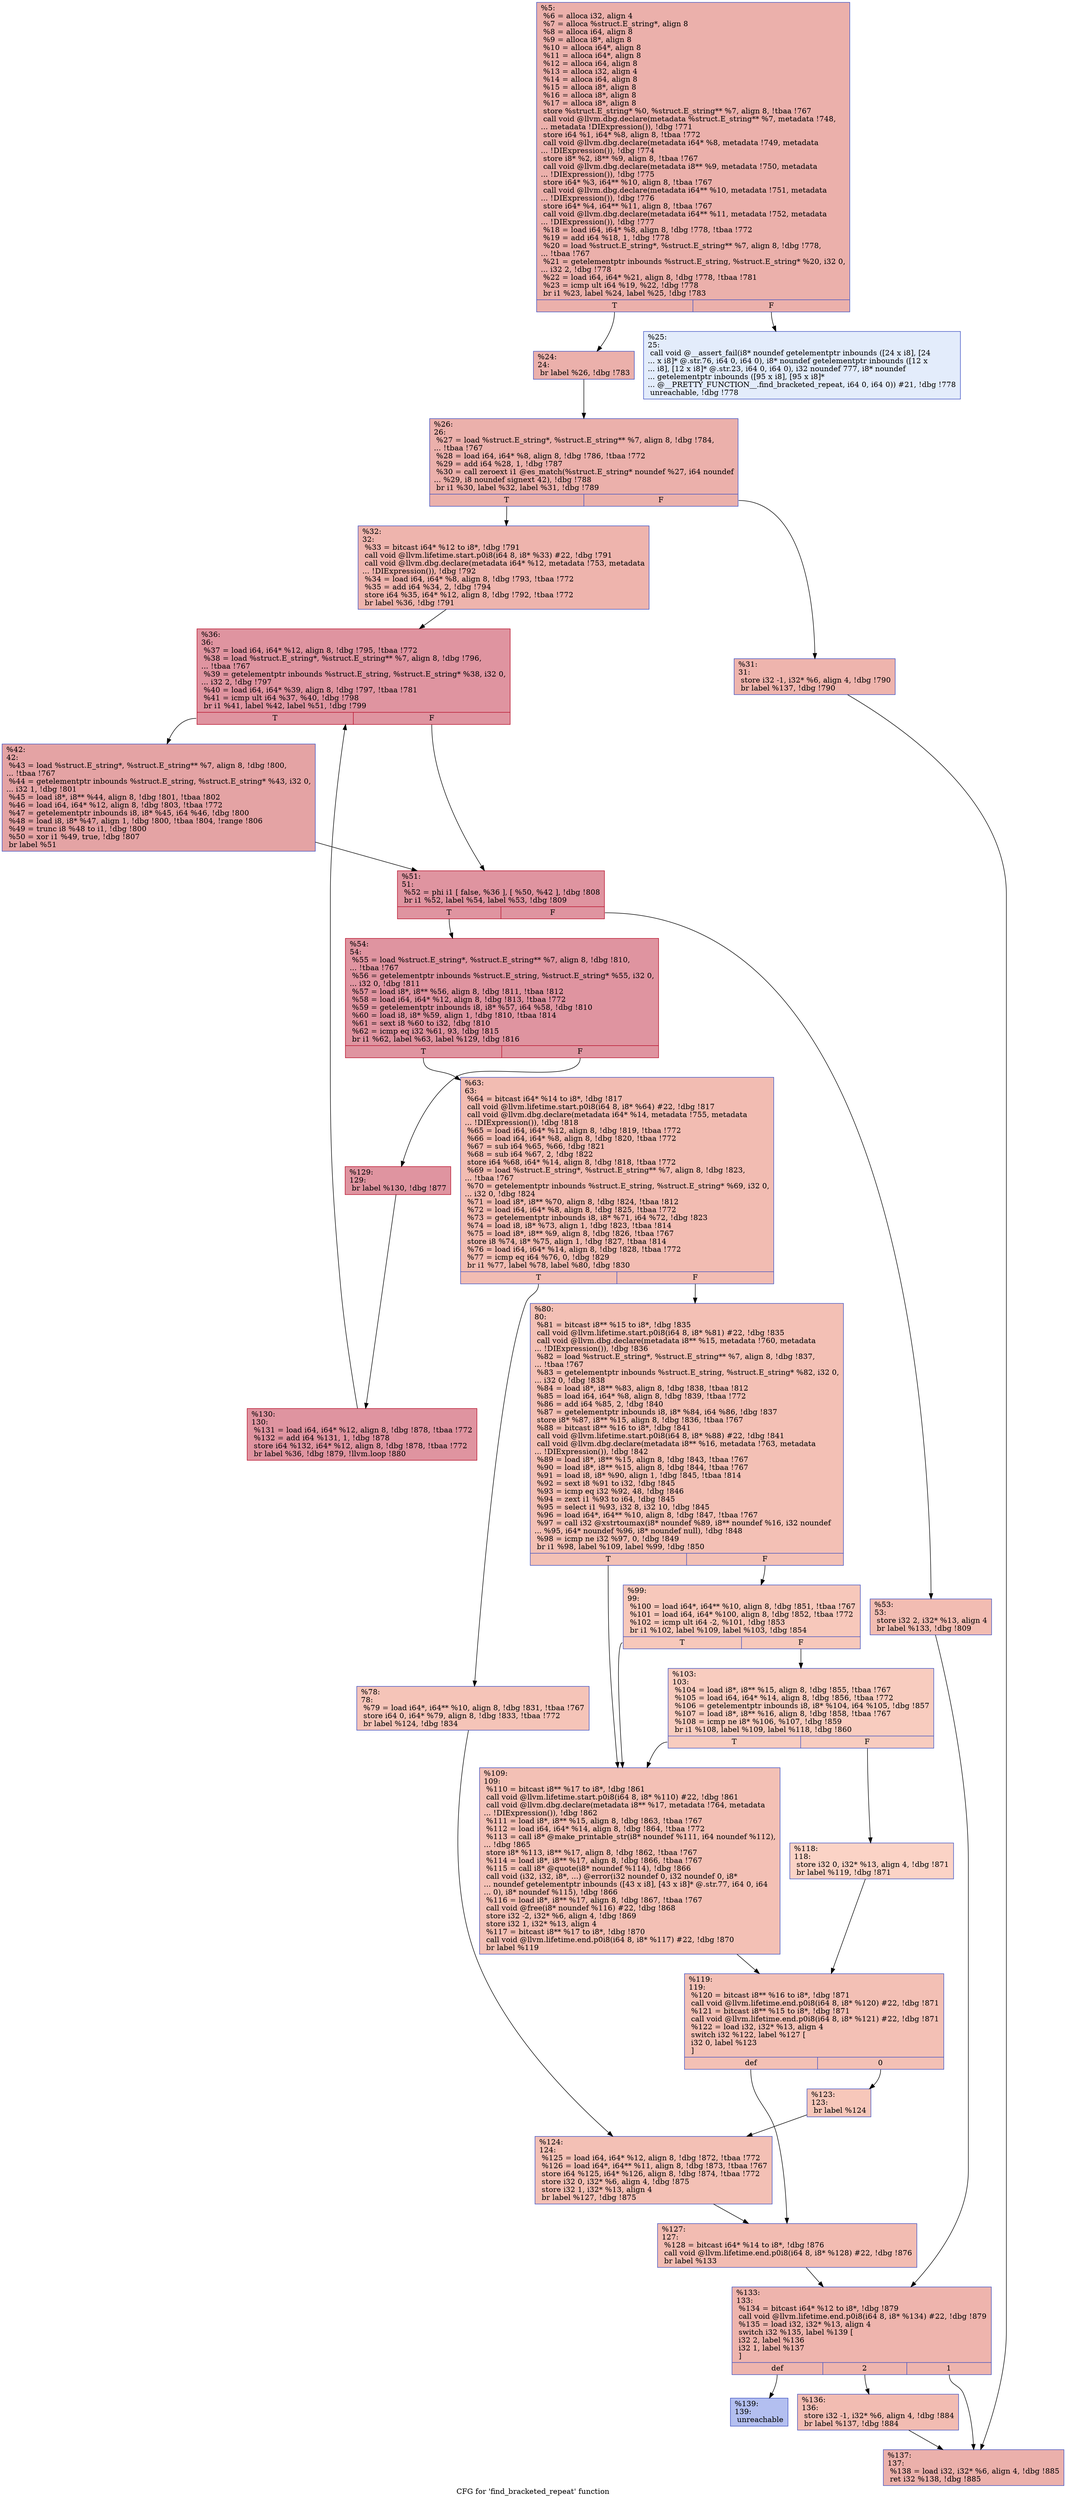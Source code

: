 digraph "CFG for 'find_bracketed_repeat' function" {
	label="CFG for 'find_bracketed_repeat' function";

	Node0x11976d0 [shape=record,color="#3d50c3ff", style=filled, fillcolor="#d24b4070",label="{%5:\l  %6 = alloca i32, align 4\l  %7 = alloca %struct.E_string*, align 8\l  %8 = alloca i64, align 8\l  %9 = alloca i8*, align 8\l  %10 = alloca i64*, align 8\l  %11 = alloca i64*, align 8\l  %12 = alloca i64, align 8\l  %13 = alloca i32, align 4\l  %14 = alloca i64, align 8\l  %15 = alloca i8*, align 8\l  %16 = alloca i8*, align 8\l  %17 = alloca i8*, align 8\l  store %struct.E_string* %0, %struct.E_string** %7, align 8, !tbaa !767\l  call void @llvm.dbg.declare(metadata %struct.E_string** %7, metadata !748,\l... metadata !DIExpression()), !dbg !771\l  store i64 %1, i64* %8, align 8, !tbaa !772\l  call void @llvm.dbg.declare(metadata i64* %8, metadata !749, metadata\l... !DIExpression()), !dbg !774\l  store i8* %2, i8** %9, align 8, !tbaa !767\l  call void @llvm.dbg.declare(metadata i8** %9, metadata !750, metadata\l... !DIExpression()), !dbg !775\l  store i64* %3, i64** %10, align 8, !tbaa !767\l  call void @llvm.dbg.declare(metadata i64** %10, metadata !751, metadata\l... !DIExpression()), !dbg !776\l  store i64* %4, i64** %11, align 8, !tbaa !767\l  call void @llvm.dbg.declare(metadata i64** %11, metadata !752, metadata\l... !DIExpression()), !dbg !777\l  %18 = load i64, i64* %8, align 8, !dbg !778, !tbaa !772\l  %19 = add i64 %18, 1, !dbg !778\l  %20 = load %struct.E_string*, %struct.E_string** %7, align 8, !dbg !778,\l... !tbaa !767\l  %21 = getelementptr inbounds %struct.E_string, %struct.E_string* %20, i32 0,\l... i32 2, !dbg !778\l  %22 = load i64, i64* %21, align 8, !dbg !778, !tbaa !781\l  %23 = icmp ult i64 %19, %22, !dbg !778\l  br i1 %23, label %24, label %25, !dbg !783\l|{<s0>T|<s1>F}}"];
	Node0x11976d0:s0 -> Node0x1199f00;
	Node0x11976d0:s1 -> Node0x1199f50;
	Node0x1199f00 [shape=record,color="#3d50c3ff", style=filled, fillcolor="#d24b4070",label="{%24:\l24:                                               \l  br label %26, !dbg !783\l}"];
	Node0x1199f00 -> Node0x1199fa0;
	Node0x1199f50 [shape=record,color="#3d50c3ff", style=filled, fillcolor="#bfd3f670",label="{%25:\l25:                                               \l  call void @__assert_fail(i8* noundef getelementptr inbounds ([24 x i8], [24\l... x i8]* @.str.76, i64 0, i64 0), i8* noundef getelementptr inbounds ([12 x\l... i8], [12 x i8]* @.str.23, i64 0, i64 0), i32 noundef 777, i8* noundef\l... getelementptr inbounds ([95 x i8], [95 x i8]*\l... @__PRETTY_FUNCTION__.find_bracketed_repeat, i64 0, i64 0)) #21, !dbg !778\l  unreachable, !dbg !778\l}"];
	Node0x1199fa0 [shape=record,color="#3d50c3ff", style=filled, fillcolor="#d24b4070",label="{%26:\l26:                                               \l  %27 = load %struct.E_string*, %struct.E_string** %7, align 8, !dbg !784,\l... !tbaa !767\l  %28 = load i64, i64* %8, align 8, !dbg !786, !tbaa !772\l  %29 = add i64 %28, 1, !dbg !787\l  %30 = call zeroext i1 @es_match(%struct.E_string* noundef %27, i64 noundef\l... %29, i8 noundef signext 42), !dbg !788\l  br i1 %30, label %32, label %31, !dbg !789\l|{<s0>T|<s1>F}}"];
	Node0x1199fa0:s0 -> Node0x119a040;
	Node0x1199fa0:s1 -> Node0x1199ff0;
	Node0x1199ff0 [shape=record,color="#3d50c3ff", style=filled, fillcolor="#d8564670",label="{%31:\l31:                                               \l  store i32 -1, i32* %6, align 4, !dbg !790\l  br label %137, !dbg !790\l}"];
	Node0x1199ff0 -> Node0x119a6d0;
	Node0x119a040 [shape=record,color="#3d50c3ff", style=filled, fillcolor="#d8564670",label="{%32:\l32:                                               \l  %33 = bitcast i64* %12 to i8*, !dbg !791\l  call void @llvm.lifetime.start.p0i8(i64 8, i8* %33) #22, !dbg !791\l  call void @llvm.dbg.declare(metadata i64* %12, metadata !753, metadata\l... !DIExpression()), !dbg !792\l  %34 = load i64, i64* %8, align 8, !dbg !793, !tbaa !772\l  %35 = add i64 %34, 2, !dbg !794\l  store i64 %35, i64* %12, align 8, !dbg !792, !tbaa !772\l  br label %36, !dbg !791\l}"];
	Node0x119a040 -> Node0x119a090;
	Node0x119a090 [shape=record,color="#b70d28ff", style=filled, fillcolor="#b70d2870",label="{%36:\l36:                                               \l  %37 = load i64, i64* %12, align 8, !dbg !795, !tbaa !772\l  %38 = load %struct.E_string*, %struct.E_string** %7, align 8, !dbg !796,\l... !tbaa !767\l  %39 = getelementptr inbounds %struct.E_string, %struct.E_string* %38, i32 0,\l... i32 2, !dbg !797\l  %40 = load i64, i64* %39, align 8, !dbg !797, !tbaa !781\l  %41 = icmp ult i64 %37, %40, !dbg !798\l  br i1 %41, label %42, label %51, !dbg !799\l|{<s0>T|<s1>F}}"];
	Node0x119a090:s0 -> Node0x119a0e0;
	Node0x119a090:s1 -> Node0x119a130;
	Node0x119a0e0 [shape=record,color="#3d50c3ff", style=filled, fillcolor="#c32e3170",label="{%42:\l42:                                               \l  %43 = load %struct.E_string*, %struct.E_string** %7, align 8, !dbg !800,\l... !tbaa !767\l  %44 = getelementptr inbounds %struct.E_string, %struct.E_string* %43, i32 0,\l... i32 1, !dbg !801\l  %45 = load i8*, i8** %44, align 8, !dbg !801, !tbaa !802\l  %46 = load i64, i64* %12, align 8, !dbg !803, !tbaa !772\l  %47 = getelementptr inbounds i8, i8* %45, i64 %46, !dbg !800\l  %48 = load i8, i8* %47, align 1, !dbg !800, !tbaa !804, !range !806\l  %49 = trunc i8 %48 to i1, !dbg !800\l  %50 = xor i1 %49, true, !dbg !807\l  br label %51\l}"];
	Node0x119a0e0 -> Node0x119a130;
	Node0x119a130 [shape=record,color="#b70d28ff", style=filled, fillcolor="#b70d2870",label="{%51:\l51:                                               \l  %52 = phi i1 [ false, %36 ], [ %50, %42 ], !dbg !808\l  br i1 %52, label %54, label %53, !dbg !809\l|{<s0>T|<s1>F}}"];
	Node0x119a130:s0 -> Node0x119a1d0;
	Node0x119a130:s1 -> Node0x119a180;
	Node0x119a180 [shape=record,color="#3d50c3ff", style=filled, fillcolor="#e1675170",label="{%53:\l53:                                               \l  store i32 2, i32* %13, align 4\l  br label %133, !dbg !809\l}"];
	Node0x119a180 -> Node0x119a630;
	Node0x119a1d0 [shape=record,color="#b70d28ff", style=filled, fillcolor="#b70d2870",label="{%54:\l54:                                               \l  %55 = load %struct.E_string*, %struct.E_string** %7, align 8, !dbg !810,\l... !tbaa !767\l  %56 = getelementptr inbounds %struct.E_string, %struct.E_string* %55, i32 0,\l... i32 0, !dbg !811\l  %57 = load i8*, i8** %56, align 8, !dbg !811, !tbaa !812\l  %58 = load i64, i64* %12, align 8, !dbg !813, !tbaa !772\l  %59 = getelementptr inbounds i8, i8* %57, i64 %58, !dbg !810\l  %60 = load i8, i8* %59, align 1, !dbg !810, !tbaa !814\l  %61 = sext i8 %60 to i32, !dbg !810\l  %62 = icmp eq i32 %61, 93, !dbg !815\l  br i1 %62, label %63, label %129, !dbg !816\l|{<s0>T|<s1>F}}"];
	Node0x119a1d0:s0 -> Node0x119a220;
	Node0x119a1d0:s1 -> Node0x119a590;
	Node0x119a220 [shape=record,color="#3d50c3ff", style=filled, fillcolor="#e1675170",label="{%63:\l63:                                               \l  %64 = bitcast i64* %14 to i8*, !dbg !817\l  call void @llvm.lifetime.start.p0i8(i64 8, i8* %64) #22, !dbg !817\l  call void @llvm.dbg.declare(metadata i64* %14, metadata !755, metadata\l... !DIExpression()), !dbg !818\l  %65 = load i64, i64* %12, align 8, !dbg !819, !tbaa !772\l  %66 = load i64, i64* %8, align 8, !dbg !820, !tbaa !772\l  %67 = sub i64 %65, %66, !dbg !821\l  %68 = sub i64 %67, 2, !dbg !822\l  store i64 %68, i64* %14, align 8, !dbg !818, !tbaa !772\l  %69 = load %struct.E_string*, %struct.E_string** %7, align 8, !dbg !823,\l... !tbaa !767\l  %70 = getelementptr inbounds %struct.E_string, %struct.E_string* %69, i32 0,\l... i32 0, !dbg !824\l  %71 = load i8*, i8** %70, align 8, !dbg !824, !tbaa !812\l  %72 = load i64, i64* %8, align 8, !dbg !825, !tbaa !772\l  %73 = getelementptr inbounds i8, i8* %71, i64 %72, !dbg !823\l  %74 = load i8, i8* %73, align 1, !dbg !823, !tbaa !814\l  %75 = load i8*, i8** %9, align 8, !dbg !826, !tbaa !767\l  store i8 %74, i8* %75, align 1, !dbg !827, !tbaa !814\l  %76 = load i64, i64* %14, align 8, !dbg !828, !tbaa !772\l  %77 = icmp eq i64 %76, 0, !dbg !829\l  br i1 %77, label %78, label %80, !dbg !830\l|{<s0>T|<s1>F}}"];
	Node0x119a220:s0 -> Node0x119a270;
	Node0x119a220:s1 -> Node0x119a2c0;
	Node0x119a270 [shape=record,color="#3d50c3ff", style=filled, fillcolor="#e97a5f70",label="{%78:\l78:                                               \l  %79 = load i64*, i64** %10, align 8, !dbg !831, !tbaa !767\l  store i64 0, i64* %79, align 8, !dbg !833, !tbaa !772\l  br label %124, !dbg !834\l}"];
	Node0x119a270 -> Node0x119a4f0;
	Node0x119a2c0 [shape=record,color="#3d50c3ff", style=filled, fillcolor="#e5705870",label="{%80:\l80:                                               \l  %81 = bitcast i8** %15 to i8*, !dbg !835\l  call void @llvm.lifetime.start.p0i8(i64 8, i8* %81) #22, !dbg !835\l  call void @llvm.dbg.declare(metadata i8** %15, metadata !760, metadata\l... !DIExpression()), !dbg !836\l  %82 = load %struct.E_string*, %struct.E_string** %7, align 8, !dbg !837,\l... !tbaa !767\l  %83 = getelementptr inbounds %struct.E_string, %struct.E_string* %82, i32 0,\l... i32 0, !dbg !838\l  %84 = load i8*, i8** %83, align 8, !dbg !838, !tbaa !812\l  %85 = load i64, i64* %8, align 8, !dbg !839, !tbaa !772\l  %86 = add i64 %85, 2, !dbg !840\l  %87 = getelementptr inbounds i8, i8* %84, i64 %86, !dbg !837\l  store i8* %87, i8** %15, align 8, !dbg !836, !tbaa !767\l  %88 = bitcast i8** %16 to i8*, !dbg !841\l  call void @llvm.lifetime.start.p0i8(i64 8, i8* %88) #22, !dbg !841\l  call void @llvm.dbg.declare(metadata i8** %16, metadata !763, metadata\l... !DIExpression()), !dbg !842\l  %89 = load i8*, i8** %15, align 8, !dbg !843, !tbaa !767\l  %90 = load i8*, i8** %15, align 8, !dbg !844, !tbaa !767\l  %91 = load i8, i8* %90, align 1, !dbg !845, !tbaa !814\l  %92 = sext i8 %91 to i32, !dbg !845\l  %93 = icmp eq i32 %92, 48, !dbg !846\l  %94 = zext i1 %93 to i64, !dbg !845\l  %95 = select i1 %93, i32 8, i32 10, !dbg !845\l  %96 = load i64*, i64** %10, align 8, !dbg !847, !tbaa !767\l  %97 = call i32 @xstrtoumax(i8* noundef %89, i8** noundef %16, i32 noundef\l... %95, i64* noundef %96, i8* noundef null), !dbg !848\l  %98 = icmp ne i32 %97, 0, !dbg !849\l  br i1 %98, label %109, label %99, !dbg !850\l|{<s0>T|<s1>F}}"];
	Node0x119a2c0:s0 -> Node0x119a3b0;
	Node0x119a2c0:s1 -> Node0x119a310;
	Node0x119a310 [shape=record,color="#3d50c3ff", style=filled, fillcolor="#ed836670",label="{%99:\l99:                                               \l  %100 = load i64*, i64** %10, align 8, !dbg !851, !tbaa !767\l  %101 = load i64, i64* %100, align 8, !dbg !852, !tbaa !772\l  %102 = icmp ult i64 -2, %101, !dbg !853\l  br i1 %102, label %109, label %103, !dbg !854\l|{<s0>T|<s1>F}}"];
	Node0x119a310:s0 -> Node0x119a3b0;
	Node0x119a310:s1 -> Node0x119a360;
	Node0x119a360 [shape=record,color="#3d50c3ff", style=filled, fillcolor="#f08b6e70",label="{%103:\l103:                                              \l  %104 = load i8*, i8** %15, align 8, !dbg !855, !tbaa !767\l  %105 = load i64, i64* %14, align 8, !dbg !856, !tbaa !772\l  %106 = getelementptr inbounds i8, i8* %104, i64 %105, !dbg !857\l  %107 = load i8*, i8** %16, align 8, !dbg !858, !tbaa !767\l  %108 = icmp ne i8* %106, %107, !dbg !859\l  br i1 %108, label %109, label %118, !dbg !860\l|{<s0>T|<s1>F}}"];
	Node0x119a360:s0 -> Node0x119a3b0;
	Node0x119a360:s1 -> Node0x119a400;
	Node0x119a3b0 [shape=record,color="#3d50c3ff", style=filled, fillcolor="#e5705870",label="{%109:\l109:                                              \l  %110 = bitcast i8** %17 to i8*, !dbg !861\l  call void @llvm.lifetime.start.p0i8(i64 8, i8* %110) #22, !dbg !861\l  call void @llvm.dbg.declare(metadata i8** %17, metadata !764, metadata\l... !DIExpression()), !dbg !862\l  %111 = load i8*, i8** %15, align 8, !dbg !863, !tbaa !767\l  %112 = load i64, i64* %14, align 8, !dbg !864, !tbaa !772\l  %113 = call i8* @make_printable_str(i8* noundef %111, i64 noundef %112),\l... !dbg !865\l  store i8* %113, i8** %17, align 8, !dbg !862, !tbaa !767\l  %114 = load i8*, i8** %17, align 8, !dbg !866, !tbaa !767\l  %115 = call i8* @quote(i8* noundef %114), !dbg !866\l  call void (i32, i32, i8*, ...) @error(i32 noundef 0, i32 noundef 0, i8*\l... noundef getelementptr inbounds ([43 x i8], [43 x i8]* @.str.77, i64 0, i64\l... 0), i8* noundef %115), !dbg !866\l  %116 = load i8*, i8** %17, align 8, !dbg !867, !tbaa !767\l  call void @free(i8* noundef %116) #22, !dbg !868\l  store i32 -2, i32* %6, align 4, !dbg !869\l  store i32 1, i32* %13, align 4\l  %117 = bitcast i8** %17 to i8*, !dbg !870\l  call void @llvm.lifetime.end.p0i8(i64 8, i8* %117) #22, !dbg !870\l  br label %119\l}"];
	Node0x119a3b0 -> Node0x119a450;
	Node0x119a400 [shape=record,color="#3d50c3ff", style=filled, fillcolor="#f59c7d70",label="{%118:\l118:                                              \l  store i32 0, i32* %13, align 4, !dbg !871\l  br label %119, !dbg !871\l}"];
	Node0x119a400 -> Node0x119a450;
	Node0x119a450 [shape=record,color="#3d50c3ff", style=filled, fillcolor="#e5705870",label="{%119:\l119:                                              \l  %120 = bitcast i8** %16 to i8*, !dbg !871\l  call void @llvm.lifetime.end.p0i8(i64 8, i8* %120) #22, !dbg !871\l  %121 = bitcast i8** %15 to i8*, !dbg !871\l  call void @llvm.lifetime.end.p0i8(i64 8, i8* %121) #22, !dbg !871\l  %122 = load i32, i32* %13, align 4\l  switch i32 %122, label %127 [\l    i32 0, label %123\l  ]\l|{<s0>def|<s1>0}}"];
	Node0x119a450:s0 -> Node0x119a540;
	Node0x119a450:s1 -> Node0x119a4a0;
	Node0x119a4a0 [shape=record,color="#3d50c3ff", style=filled, fillcolor="#ec7f6370",label="{%123:\l123:                                              \l  br label %124\l}"];
	Node0x119a4a0 -> Node0x119a4f0;
	Node0x119a4f0 [shape=record,color="#3d50c3ff", style=filled, fillcolor="#e5705870",label="{%124:\l124:                                              \l  %125 = load i64, i64* %12, align 8, !dbg !872, !tbaa !772\l  %126 = load i64*, i64** %11, align 8, !dbg !873, !tbaa !767\l  store i64 %125, i64* %126, align 8, !dbg !874, !tbaa !772\l  store i32 0, i32* %6, align 4, !dbg !875\l  store i32 1, i32* %13, align 4\l  br label %127, !dbg !875\l}"];
	Node0x119a4f0 -> Node0x119a540;
	Node0x119a540 [shape=record,color="#3d50c3ff", style=filled, fillcolor="#e1675170",label="{%127:\l127:                                              \l  %128 = bitcast i64* %14 to i8*, !dbg !876\l  call void @llvm.lifetime.end.p0i8(i64 8, i8* %128) #22, !dbg !876\l  br label %133\l}"];
	Node0x119a540 -> Node0x119a630;
	Node0x119a590 [shape=record,color="#b70d28ff", style=filled, fillcolor="#b70d2870",label="{%129:\l129:                                              \l  br label %130, !dbg !877\l}"];
	Node0x119a590 -> Node0x119a5e0;
	Node0x119a5e0 [shape=record,color="#b70d28ff", style=filled, fillcolor="#b70d2870",label="{%130:\l130:                                              \l  %131 = load i64, i64* %12, align 8, !dbg !878, !tbaa !772\l  %132 = add i64 %131, 1, !dbg !878\l  store i64 %132, i64* %12, align 8, !dbg !878, !tbaa !772\l  br label %36, !dbg !879, !llvm.loop !880\l}"];
	Node0x119a5e0 -> Node0x119a090;
	Node0x119a630 [shape=record,color="#3d50c3ff", style=filled, fillcolor="#d8564670",label="{%133:\l133:                                              \l  %134 = bitcast i64* %12 to i8*, !dbg !879\l  call void @llvm.lifetime.end.p0i8(i64 8, i8* %134) #22, !dbg !879\l  %135 = load i32, i32* %13, align 4\l  switch i32 %135, label %139 [\l    i32 2, label %136\l    i32 1, label %137\l  ]\l|{<s0>def|<s1>2|<s2>1}}"];
	Node0x119a630:s0 -> Node0x119a720;
	Node0x119a630:s1 -> Node0x119a680;
	Node0x119a630:s2 -> Node0x119a6d0;
	Node0x119a680 [shape=record,color="#3d50c3ff", style=filled, fillcolor="#e1675170",label="{%136:\l136:                                              \l  store i32 -1, i32* %6, align 4, !dbg !884\l  br label %137, !dbg !884\l}"];
	Node0x119a680 -> Node0x119a6d0;
	Node0x119a6d0 [shape=record,color="#3d50c3ff", style=filled, fillcolor="#d24b4070",label="{%137:\l137:                                              \l  %138 = load i32, i32* %6, align 4, !dbg !885\l  ret i32 %138, !dbg !885\l}"];
	Node0x119a720 [shape=record,color="#3d50c3ff", style=filled, fillcolor="#536edd70",label="{%139:\l139:                                              \l  unreachable\l}"];
}

